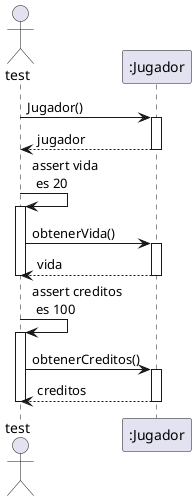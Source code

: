 @startuml

Actor test as sis
participant ":Jugador" as jugador

sis-> jugador: Jugador()
activate jugador

jugador --> sis : jugador
deactivate jugador


sis->sis : assert vida\n es 20
activate sis

sis-> jugador: obtenerVida()
activate jugador
jugador --> sis : vida
deactivate jugador
deactivate sis


sis->sis : assert creditos\n es 100
activate sis

sis-> jugador: obtenerCreditos()
activate jugador
jugador --> sis : creditos
deactivate jugador
deactivate sis




@enduml